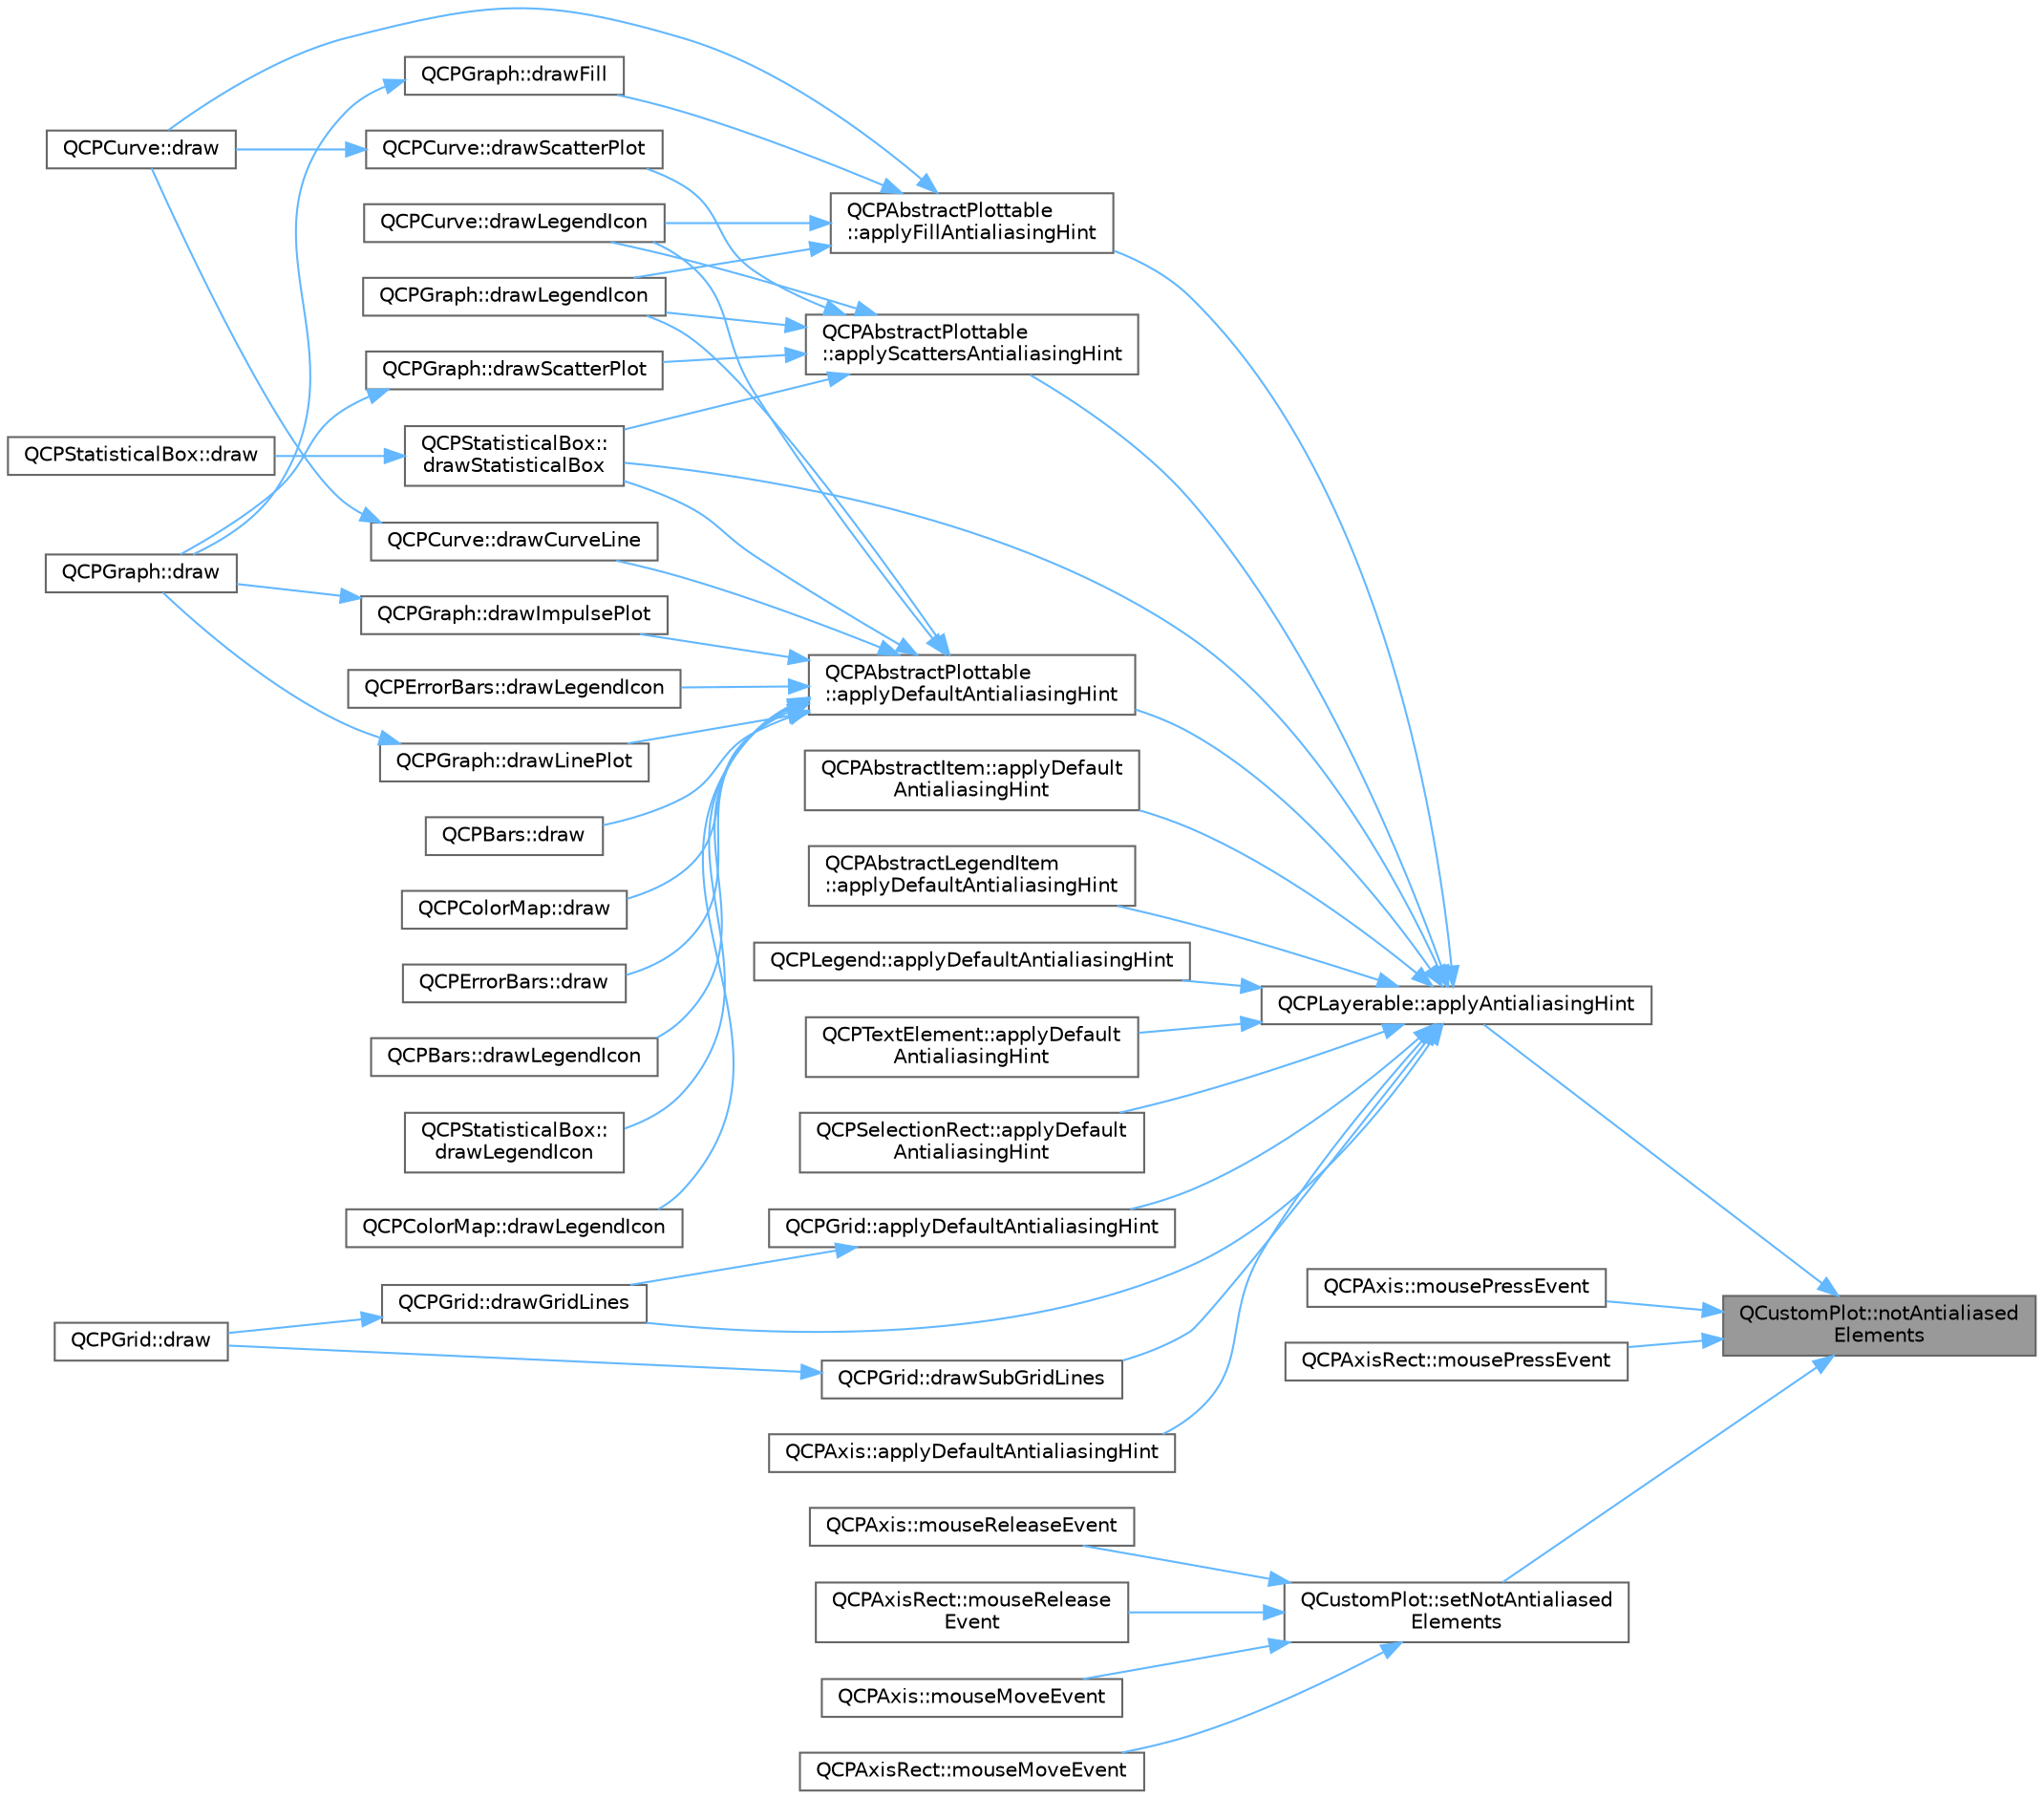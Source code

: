 digraph "QCustomPlot::notAntialiasedElements"
{
 // LATEX_PDF_SIZE
  bgcolor="transparent";
  edge [fontname=Helvetica,fontsize=10,labelfontname=Helvetica,labelfontsize=10];
  node [fontname=Helvetica,fontsize=10,shape=box,height=0.2,width=0.4];
  rankdir="RL";
  Node1 [label="QCustomPlot::notAntialiased\lElements",height=0.2,width=0.4,color="gray40", fillcolor="grey60", style="filled", fontcolor="black",tooltip=" "];
  Node1 -> Node2 [dir="back",color="steelblue1",style="solid"];
  Node2 [label="QCPLayerable::applyAntialiasingHint",height=0.2,width=0.4,color="grey40", fillcolor="white", style="filled",URL="$class_q_c_p_layerable.html#acb663e375d2d36dc5c55021ee5a2119b",tooltip=" "];
  Node2 -> Node3 [dir="back",color="steelblue1",style="solid"];
  Node3 [label="QCPSelectionRect::applyDefault\lAntialiasingHint",height=0.2,width=0.4,color="grey40", fillcolor="white", style="filled",URL="$class_q_c_p_selection_rect.html#aa854697618e16037ba9c73056abfb9bf",tooltip=" "];
  Node2 -> Node4 [dir="back",color="steelblue1",style="solid"];
  Node4 [label="QCPGrid::applyDefaultAntialiasingHint",height=0.2,width=0.4,color="grey40", fillcolor="white", style="filled",URL="$class_q_c_p_grid.html#a64fa48e16b4629f5df2a5029ab6e761c",tooltip=" "];
  Node4 -> Node5 [dir="back",color="steelblue1",style="solid"];
  Node5 [label="QCPGrid::drawGridLines",height=0.2,width=0.4,color="grey40", fillcolor="white", style="filled",URL="$class_q_c_p_grid.html#aee4e95d54acabbe298d6dda0dd86c0a4",tooltip=" "];
  Node5 -> Node6 [dir="back",color="steelblue1",style="solid"];
  Node6 [label="QCPGrid::draw",height=0.2,width=0.4,color="grey40", fillcolor="white", style="filled",URL="$class_q_c_p_grid.html#aad9a312d998e2d170956334d4cb80be2",tooltip=" "];
  Node2 -> Node7 [dir="back",color="steelblue1",style="solid"];
  Node7 [label="QCPAxis::applyDefaultAntialiasingHint",height=0.2,width=0.4,color="grey40", fillcolor="white", style="filled",URL="$class_q_c_p_axis.html#adbaeffcdc2707f2bd5dc1bbd11236770",tooltip=" "];
  Node2 -> Node8 [dir="back",color="steelblue1",style="solid"];
  Node8 [label="QCPAbstractPlottable\l::applyDefaultAntialiasingHint",height=0.2,width=0.4,color="grey40", fillcolor="white", style="filled",URL="$class_q_c_p_abstract_plottable.html#ac032077fb0db93d6faa3273d02363398",tooltip=" "];
  Node8 -> Node9 [dir="back",color="steelblue1",style="solid"];
  Node9 [label="QCPBars::draw",height=0.2,width=0.4,color="grey40", fillcolor="white", style="filled",URL="$class_q_c_p_bars.html#aa267c20650d55084c3f47cb2f8fac9dc",tooltip=" "];
  Node8 -> Node10 [dir="back",color="steelblue1",style="solid"];
  Node10 [label="QCPColorMap::draw",height=0.2,width=0.4,color="grey40", fillcolor="white", style="filled",URL="$class_q_c_p_color_map.html#a6b628014d2939368935efd0a788648c8",tooltip=" "];
  Node8 -> Node11 [dir="back",color="steelblue1",style="solid"];
  Node11 [label="QCPErrorBars::draw",height=0.2,width=0.4,color="grey40", fillcolor="white", style="filled",URL="$class_q_c_p_error_bars.html#a801e85931372abf2a1034bfb2eac5cd2",tooltip=" "];
  Node8 -> Node12 [dir="back",color="steelblue1",style="solid"];
  Node12 [label="QCPCurve::drawCurveLine",height=0.2,width=0.4,color="grey40", fillcolor="white", style="filled",URL="$class_q_c_p_curve.html#aa4d7415f7c69eb7820263941f7d88e2c",tooltip=" "];
  Node12 -> Node13 [dir="back",color="steelblue1",style="solid"];
  Node13 [label="QCPCurve::draw",height=0.2,width=0.4,color="grey40", fillcolor="white", style="filled",URL="$class_q_c_p_curve.html#ac199d41d23865cd68bd7b598308a4433",tooltip=" "];
  Node8 -> Node14 [dir="back",color="steelblue1",style="solid"];
  Node14 [label="QCPGraph::drawImpulsePlot",height=0.2,width=0.4,color="grey40", fillcolor="white", style="filled",URL="$class_q_c_p_graph.html#a217ef6bf6c5689eb1dcbe02187d2cc61",tooltip=" "];
  Node14 -> Node15 [dir="back",color="steelblue1",style="solid"];
  Node15 [label="QCPGraph::draw",height=0.2,width=0.4,color="grey40", fillcolor="white", style="filled",URL="$class_q_c_p_graph.html#a2b0849598f06e834b43ce18cd13bcdc3",tooltip=" "];
  Node8 -> Node16 [dir="back",color="steelblue1",style="solid"];
  Node16 [label="QCPGraph::drawLegendIcon",height=0.2,width=0.4,color="grey40", fillcolor="white", style="filled",URL="$class_q_c_p_graph.html#a6efbab06c400bdb15e28b2d0a4ecc18a",tooltip=" "];
  Node8 -> Node17 [dir="back",color="steelblue1",style="solid"];
  Node17 [label="QCPCurve::drawLegendIcon",height=0.2,width=0.4,color="grey40", fillcolor="white", style="filled",URL="$class_q_c_p_curve.html#aac6e94afbce4002d2cd7793250154e84",tooltip=" "];
  Node8 -> Node18 [dir="back",color="steelblue1",style="solid"];
  Node18 [label="QCPBars::drawLegendIcon",height=0.2,width=0.4,color="grey40", fillcolor="white", style="filled",URL="$class_q_c_p_bars.html#aee7c3e1763fd6b504c45baa8775be7b7",tooltip=" "];
  Node8 -> Node19 [dir="back",color="steelblue1",style="solid"];
  Node19 [label="QCPStatisticalBox::\ldrawLegendIcon",height=0.2,width=0.4,color="grey40", fillcolor="white", style="filled",URL="$class_q_c_p_statistical_box.html#ad286c63a79c21d5231a4b6c6fdbb914f",tooltip=" "];
  Node8 -> Node20 [dir="back",color="steelblue1",style="solid"];
  Node20 [label="QCPColorMap::drawLegendIcon",height=0.2,width=0.4,color="grey40", fillcolor="white", style="filled",URL="$class_q_c_p_color_map.html#adeaa5e262a03b7f021bd1aa6f1e60ce9",tooltip=" "];
  Node8 -> Node21 [dir="back",color="steelblue1",style="solid"];
  Node21 [label="QCPErrorBars::drawLegendIcon",height=0.2,width=0.4,color="grey40", fillcolor="white", style="filled",URL="$class_q_c_p_error_bars.html#a20f5d292e66103f26bca00b11ce417b4",tooltip=" "];
  Node8 -> Node22 [dir="back",color="steelblue1",style="solid"];
  Node22 [label="QCPGraph::drawLinePlot",height=0.2,width=0.4,color="grey40", fillcolor="white", style="filled",URL="$class_q_c_p_graph.html#a4c3edacb2a11064bf2e16b322156aeda",tooltip=" "];
  Node22 -> Node15 [dir="back",color="steelblue1",style="solid"];
  Node8 -> Node23 [dir="back",color="steelblue1",style="solid"];
  Node23 [label="QCPStatisticalBox::\ldrawStatisticalBox",height=0.2,width=0.4,color="grey40", fillcolor="white", style="filled",URL="$class_q_c_p_statistical_box.html#a02dc6b561be8203d460d7263da74b8a9",tooltip=" "];
  Node23 -> Node24 [dir="back",color="steelblue1",style="solid"];
  Node24 [label="QCPStatisticalBox::draw",height=0.2,width=0.4,color="grey40", fillcolor="white", style="filled",URL="$class_q_c_p_statistical_box.html#afcff35fa79728cfe10e80e0702014fea",tooltip=" "];
  Node2 -> Node25 [dir="back",color="steelblue1",style="solid"];
  Node25 [label="QCPAbstractItem::applyDefault\lAntialiasingHint",height=0.2,width=0.4,color="grey40", fillcolor="white", style="filled",URL="$class_q_c_p_abstract_item.html#a5579ce9ec7cad202499886b042448b10",tooltip=" "];
  Node2 -> Node26 [dir="back",color="steelblue1",style="solid"];
  Node26 [label="QCPAbstractLegendItem\l::applyDefaultAntialiasingHint",height=0.2,width=0.4,color="grey40", fillcolor="white", style="filled",URL="$class_q_c_p_abstract_legend_item.html#a6bfbcb9ace779f4f6fe22241c32a67c9",tooltip=" "];
  Node2 -> Node27 [dir="back",color="steelblue1",style="solid"];
  Node27 [label="QCPLegend::applyDefaultAntialiasingHint",height=0.2,width=0.4,color="grey40", fillcolor="white", style="filled",URL="$class_q_c_p_legend.html#a817f75c234f82a2e26643dc0de742095",tooltip=" "];
  Node2 -> Node28 [dir="back",color="steelblue1",style="solid"];
  Node28 [label="QCPTextElement::applyDefault\lAntialiasingHint",height=0.2,width=0.4,color="grey40", fillcolor="white", style="filled",URL="$class_q_c_p_text_element.html#a91f2e4b4a639d9079e89a0030c7ed352",tooltip=" "];
  Node2 -> Node29 [dir="back",color="steelblue1",style="solid"];
  Node29 [label="QCPAbstractPlottable\l::applyFillAntialiasingHint",height=0.2,width=0.4,color="grey40", fillcolor="white", style="filled",URL="$class_q_c_p_abstract_plottable.html#a8d06a59ea23324cce6330ebf2262c0ed",tooltip=" "];
  Node29 -> Node13 [dir="back",color="steelblue1",style="solid"];
  Node29 -> Node30 [dir="back",color="steelblue1",style="solid"];
  Node30 [label="QCPGraph::drawFill",height=0.2,width=0.4,color="grey40", fillcolor="white", style="filled",URL="$class_q_c_p_graph.html#a67c5ea573f604efd8bf121a0b7a380d1",tooltip=" "];
  Node30 -> Node15 [dir="back",color="steelblue1",style="solid"];
  Node29 -> Node16 [dir="back",color="steelblue1",style="solid"];
  Node29 -> Node17 [dir="back",color="steelblue1",style="solid"];
  Node2 -> Node31 [dir="back",color="steelblue1",style="solid"];
  Node31 [label="QCPAbstractPlottable\l::applyScattersAntialiasingHint",height=0.2,width=0.4,color="grey40", fillcolor="white", style="filled",URL="$class_q_c_p_abstract_plottable.html#ac95f26b15a1e5d9c7bd2c0a46d760fc9",tooltip=" "];
  Node31 -> Node16 [dir="back",color="steelblue1",style="solid"];
  Node31 -> Node17 [dir="back",color="steelblue1",style="solid"];
  Node31 -> Node32 [dir="back",color="steelblue1",style="solid"];
  Node32 [label="QCPCurve::drawScatterPlot",height=0.2,width=0.4,color="grey40", fillcolor="white", style="filled",URL="$class_q_c_p_curve.html#a0bea811373c5ee8c67c9c2b4d74ad866",tooltip=" "];
  Node32 -> Node13 [dir="back",color="steelblue1",style="solid"];
  Node31 -> Node33 [dir="back",color="steelblue1",style="solid"];
  Node33 [label="QCPGraph::drawScatterPlot",height=0.2,width=0.4,color="grey40", fillcolor="white", style="filled",URL="$class_q_c_p_graph.html#abeb0bbe81026c024bf3d508d13cf5e0e",tooltip=" "];
  Node33 -> Node15 [dir="back",color="steelblue1",style="solid"];
  Node31 -> Node23 [dir="back",color="steelblue1",style="solid"];
  Node2 -> Node5 [dir="back",color="steelblue1",style="solid"];
  Node2 -> Node23 [dir="back",color="steelblue1",style="solid"];
  Node2 -> Node34 [dir="back",color="steelblue1",style="solid"];
  Node34 [label="QCPGrid::drawSubGridLines",height=0.2,width=0.4,color="grey40", fillcolor="white", style="filled",URL="$class_q_c_p_grid.html#a751ce8aef815bcc9193432a30c8b6b6e",tooltip=" "];
  Node34 -> Node6 [dir="back",color="steelblue1",style="solid"];
  Node1 -> Node35 [dir="back",color="steelblue1",style="solid"];
  Node35 [label="QCPAxis::mousePressEvent",height=0.2,width=0.4,color="grey40", fillcolor="white", style="filled",URL="$class_q_c_p_axis.html#ac89c068873ee9197a5d2af715bdc1105",tooltip=" "];
  Node1 -> Node36 [dir="back",color="steelblue1",style="solid"];
  Node36 [label="QCPAxisRect::mousePressEvent",height=0.2,width=0.4,color="grey40", fillcolor="white", style="filled",URL="$class_q_c_p_axis_rect.html#aa9a7c807eaa4666870ac94aa6abc4dde",tooltip=" "];
  Node1 -> Node37 [dir="back",color="steelblue1",style="solid"];
  Node37 [label="QCustomPlot::setNotAntialiased\lElements",height=0.2,width=0.4,color="grey40", fillcolor="white", style="filled",URL="$class_q_custom_plot.html#ae10d685b5eabea2999fb8775ca173c24",tooltip=" "];
  Node37 -> Node38 [dir="back",color="steelblue1",style="solid"];
  Node38 [label="QCPAxis::mouseMoveEvent",height=0.2,width=0.4,color="grey40", fillcolor="white", style="filled",URL="$class_q_c_p_axis.html#a2a89a13440eec099fc2327c2672be0cd",tooltip=" "];
  Node37 -> Node39 [dir="back",color="steelblue1",style="solid"];
  Node39 [label="QCPAxisRect::mouseMoveEvent",height=0.2,width=0.4,color="grey40", fillcolor="white", style="filled",URL="$class_q_c_p_axis_rect.html#a9cd27ad8c5cfb49aefd9dbb30def4beb",tooltip=" "];
  Node37 -> Node40 [dir="back",color="steelblue1",style="solid"];
  Node40 [label="QCPAxis::mouseReleaseEvent",height=0.2,width=0.4,color="grey40", fillcolor="white", style="filled",URL="$class_q_c_p_axis.html#a35663b938ad83e91c0b8e59dbc8c6b18",tooltip=" "];
  Node37 -> Node41 [dir="back",color="steelblue1",style="solid"];
  Node41 [label="QCPAxisRect::mouseRelease\lEvent",height=0.2,width=0.4,color="grey40", fillcolor="white", style="filled",URL="$class_q_c_p_axis_rect.html#a6c89b988d3a0b93c0878f0ebdb5037f4",tooltip=" "];
}
